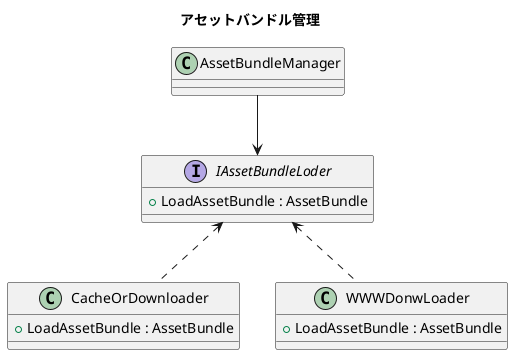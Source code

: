 @startuml
title アセットバンドル管理

'アセットバンドル管理'
class AssetBundleManager {

}

interface IAssetBundleLoder {
  +LoadAssetBundle : AssetBundle

}

class CacheOrDownloader  {
  +LoadAssetBundle : AssetBundle

}

class WWWDonwLoader {
  +LoadAssetBundle : AssetBundle
}


AssetBundleManager -down-> IAssetBundleLoder

CacheOrDownloader .up.> IAssetBundleLoder
WWWDonwLoader .up.> IAssetBundleLoder

@enduml

